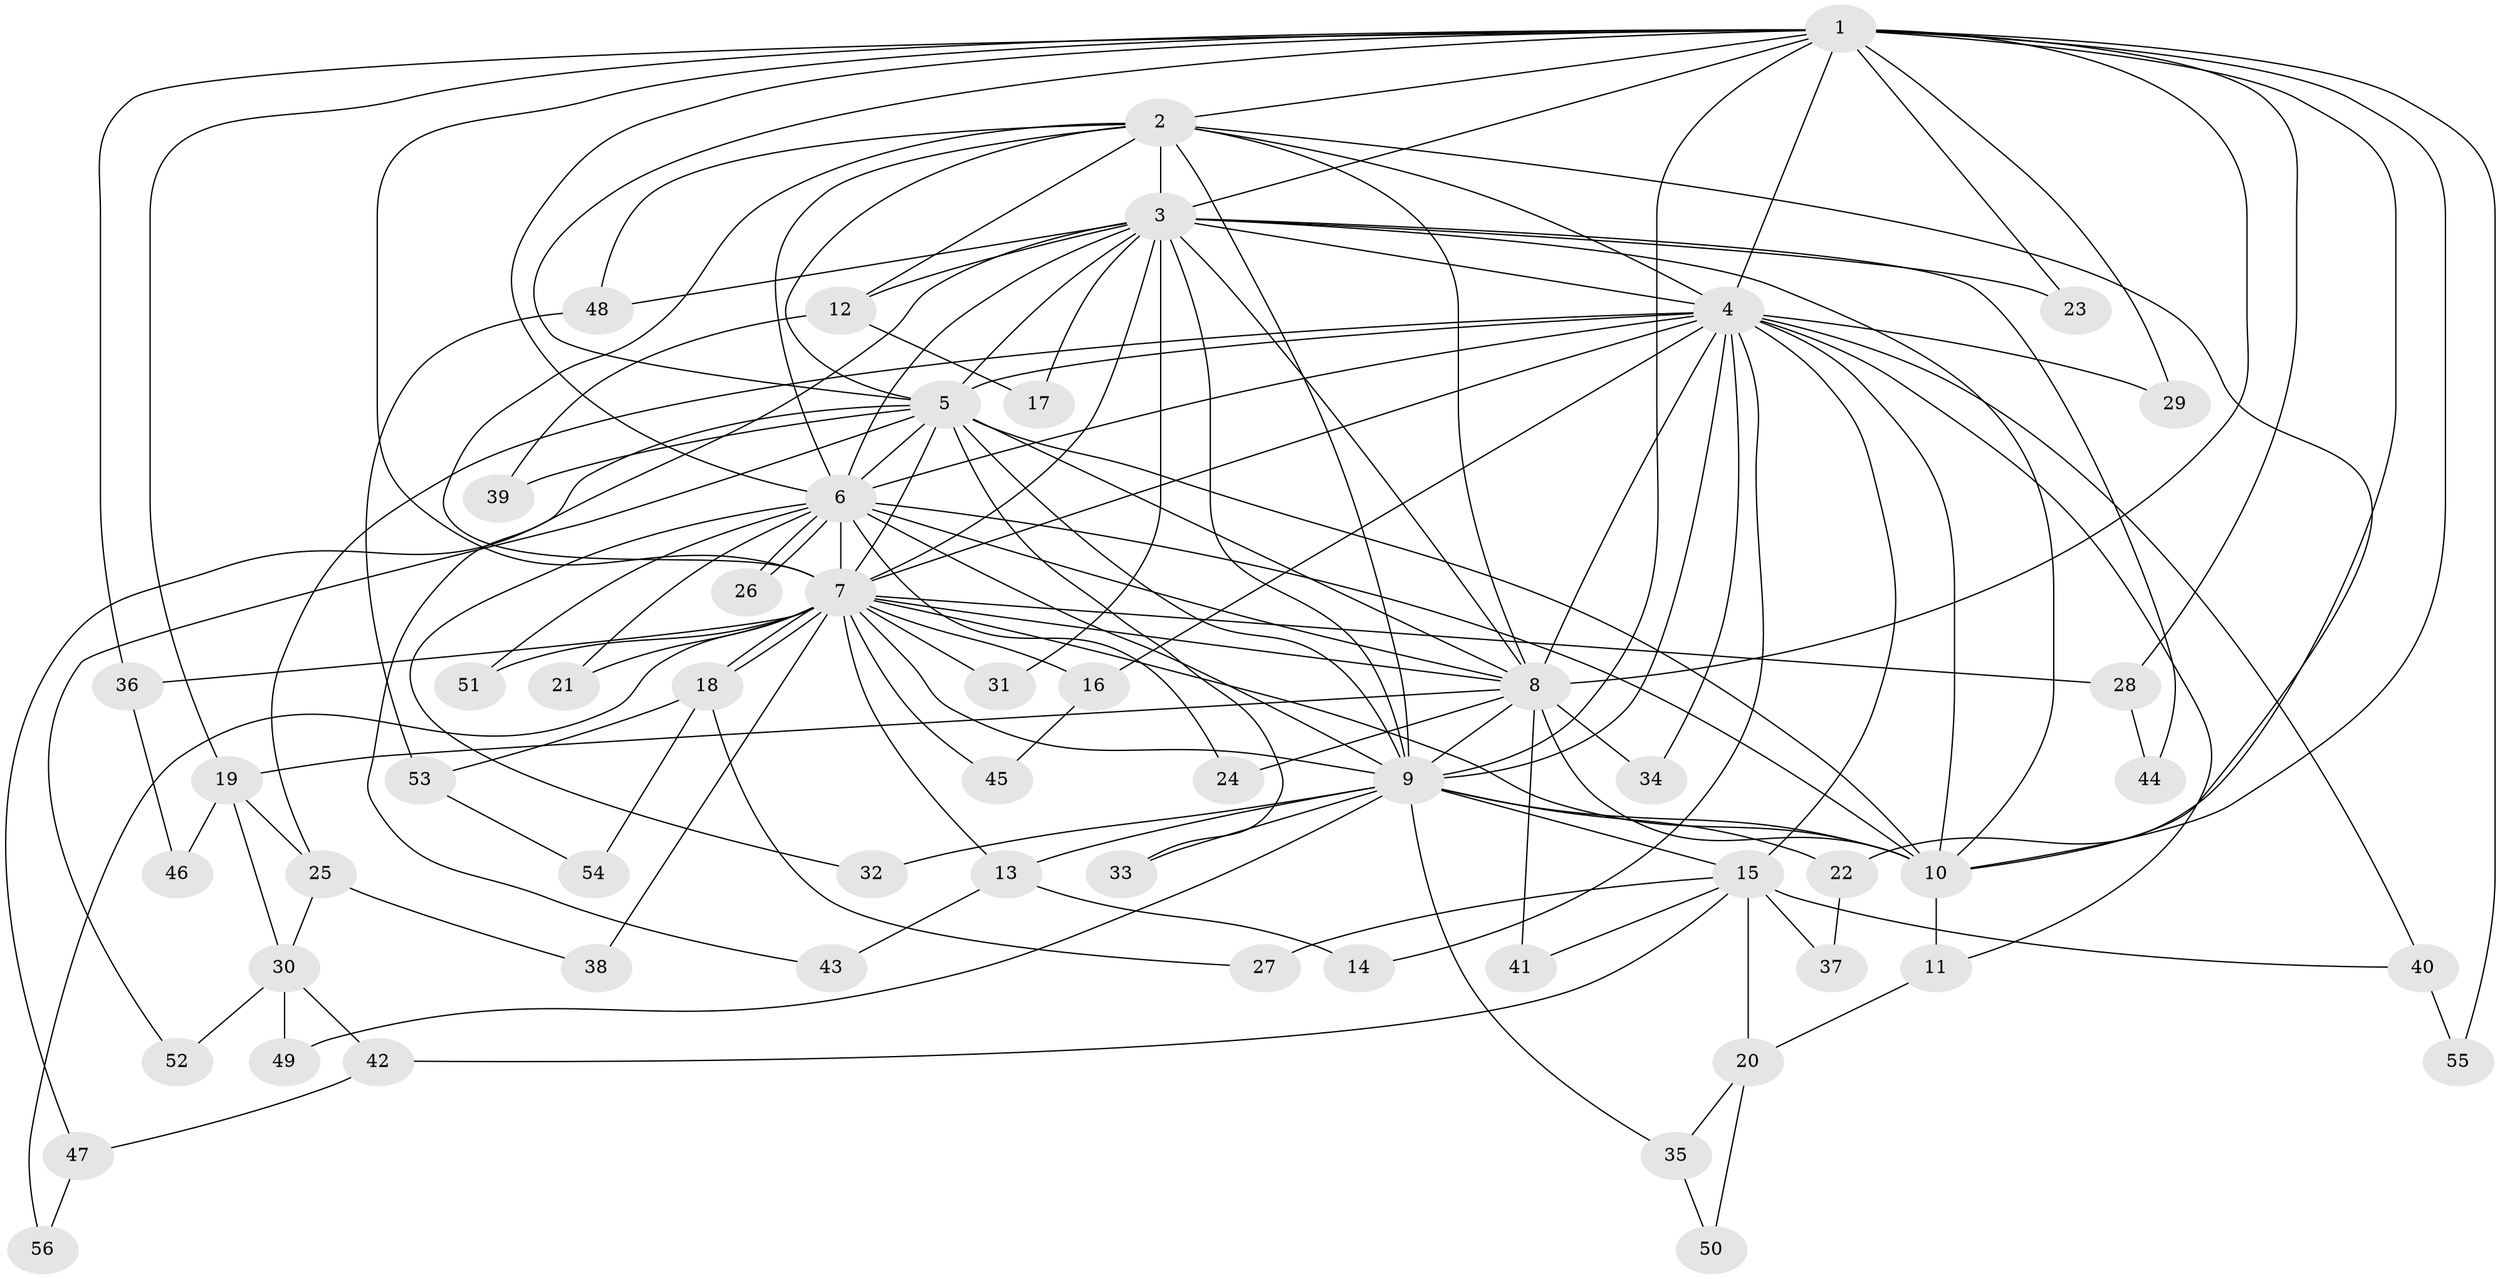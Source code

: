 // Generated by graph-tools (version 1.1) at 2025/01/03/09/25 03:01:14]
// undirected, 56 vertices, 137 edges
graph export_dot {
graph [start="1"]
  node [color=gray90,style=filled];
  1;
  2;
  3;
  4;
  5;
  6;
  7;
  8;
  9;
  10;
  11;
  12;
  13;
  14;
  15;
  16;
  17;
  18;
  19;
  20;
  21;
  22;
  23;
  24;
  25;
  26;
  27;
  28;
  29;
  30;
  31;
  32;
  33;
  34;
  35;
  36;
  37;
  38;
  39;
  40;
  41;
  42;
  43;
  44;
  45;
  46;
  47;
  48;
  49;
  50;
  51;
  52;
  53;
  54;
  55;
  56;
  1 -- 2;
  1 -- 3;
  1 -- 4;
  1 -- 5;
  1 -- 6;
  1 -- 7;
  1 -- 8;
  1 -- 9;
  1 -- 10;
  1 -- 19;
  1 -- 22;
  1 -- 23;
  1 -- 28;
  1 -- 29;
  1 -- 36;
  1 -- 55;
  2 -- 3;
  2 -- 4;
  2 -- 5;
  2 -- 6;
  2 -- 7;
  2 -- 8;
  2 -- 9;
  2 -- 10;
  2 -- 12;
  2 -- 48;
  3 -- 4;
  3 -- 5;
  3 -- 6;
  3 -- 7;
  3 -- 8;
  3 -- 9;
  3 -- 10;
  3 -- 12;
  3 -- 17;
  3 -- 23;
  3 -- 31;
  3 -- 43;
  3 -- 44;
  3 -- 48;
  4 -- 5;
  4 -- 6;
  4 -- 7;
  4 -- 8;
  4 -- 9;
  4 -- 10;
  4 -- 11;
  4 -- 14;
  4 -- 15;
  4 -- 16;
  4 -- 25;
  4 -- 29;
  4 -- 34;
  4 -- 40;
  5 -- 6;
  5 -- 7;
  5 -- 8;
  5 -- 9;
  5 -- 10;
  5 -- 33;
  5 -- 39;
  5 -- 47;
  5 -- 52;
  6 -- 7;
  6 -- 8;
  6 -- 9;
  6 -- 10;
  6 -- 21;
  6 -- 24;
  6 -- 26;
  6 -- 26;
  6 -- 32;
  6 -- 51;
  7 -- 8;
  7 -- 9;
  7 -- 10;
  7 -- 13;
  7 -- 16;
  7 -- 18;
  7 -- 18;
  7 -- 21;
  7 -- 28;
  7 -- 31;
  7 -- 36;
  7 -- 38;
  7 -- 45;
  7 -- 51;
  7 -- 56;
  8 -- 9;
  8 -- 10;
  8 -- 19;
  8 -- 24;
  8 -- 34;
  8 -- 41;
  9 -- 10;
  9 -- 13;
  9 -- 15;
  9 -- 22;
  9 -- 32;
  9 -- 33;
  9 -- 35;
  9 -- 49;
  10 -- 11;
  11 -- 20;
  12 -- 17;
  12 -- 39;
  13 -- 14;
  13 -- 43;
  15 -- 20;
  15 -- 27;
  15 -- 37;
  15 -- 40;
  15 -- 41;
  15 -- 42;
  16 -- 45;
  18 -- 27;
  18 -- 53;
  18 -- 54;
  19 -- 25;
  19 -- 30;
  19 -- 46;
  20 -- 35;
  20 -- 50;
  22 -- 37;
  25 -- 30;
  25 -- 38;
  28 -- 44;
  30 -- 42;
  30 -- 49;
  30 -- 52;
  35 -- 50;
  36 -- 46;
  40 -- 55;
  42 -- 47;
  47 -- 56;
  48 -- 53;
  53 -- 54;
}
